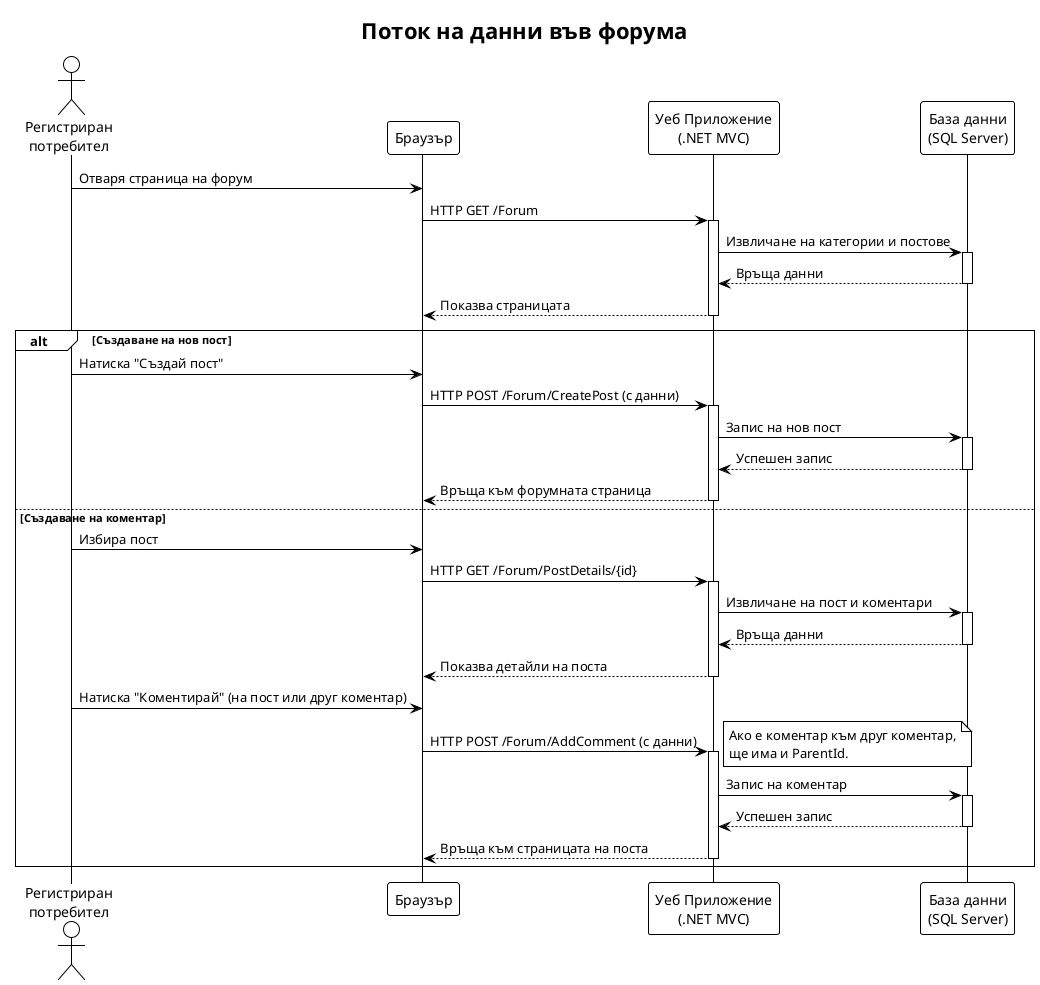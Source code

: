 @startuml
!theme plain
title Поток на данни във форума

actor "Регистриран\nпотребител" as User
participant "Браузър" as Browser
participant "Уеб Приложение\n(.NET MVC)" as WebApp
participant "База данни\n(SQL Server)" as DB

User -> Browser : Отваря страница на форум
Browser -> WebApp : HTTP GET /Forum
activate WebApp
WebApp -> DB : Извличане на категории и постове
activate DB
DB --> WebApp : Връща данни
deactivate DB
WebApp --> Browser : Показва страницата
deactivate WebApp

alt Създаване на нов пост
    User -> Browser : Натиска "Създай пост"
    Browser -> WebApp : HTTP POST /Forum/CreatePost (с данни)
    activate WebApp
    WebApp -> DB : Запис на нов пост
    activate DB
    DB --> WebApp : Успешен запис
    deactivate DB
    WebApp --> Browser : Връща към форумната страница
    deactivate WebApp
else Създаване на коментар
    User -> Browser : Избира пост
    Browser -> WebApp : HTTP GET /Forum/PostDetails/{id}
    activate WebApp
    WebApp -> DB : Извличане на пост и коментари
    activate DB
    DB --> WebApp : Връща данни
    deactivate DB
    WebApp --> Browser : Показва детайли на поста
    deactivate WebApp

    User -> Browser : Натиска "Коментирай" (на пост или друг коментар)
    Browser -> WebApp : HTTP POST /Forum/AddComment (с данни)
    activate WebApp
    note right
    Ако е коментар към друг коментар,
    ще има и ParentId.
    end note
    WebApp -> DB : Запис на коментар
    activate DB
    DB --> WebApp : Успешен запис
    deactivate DB
    WebApp --> Browser : Връща към страницата на поста
    deactivate WebApp
end
@enduml